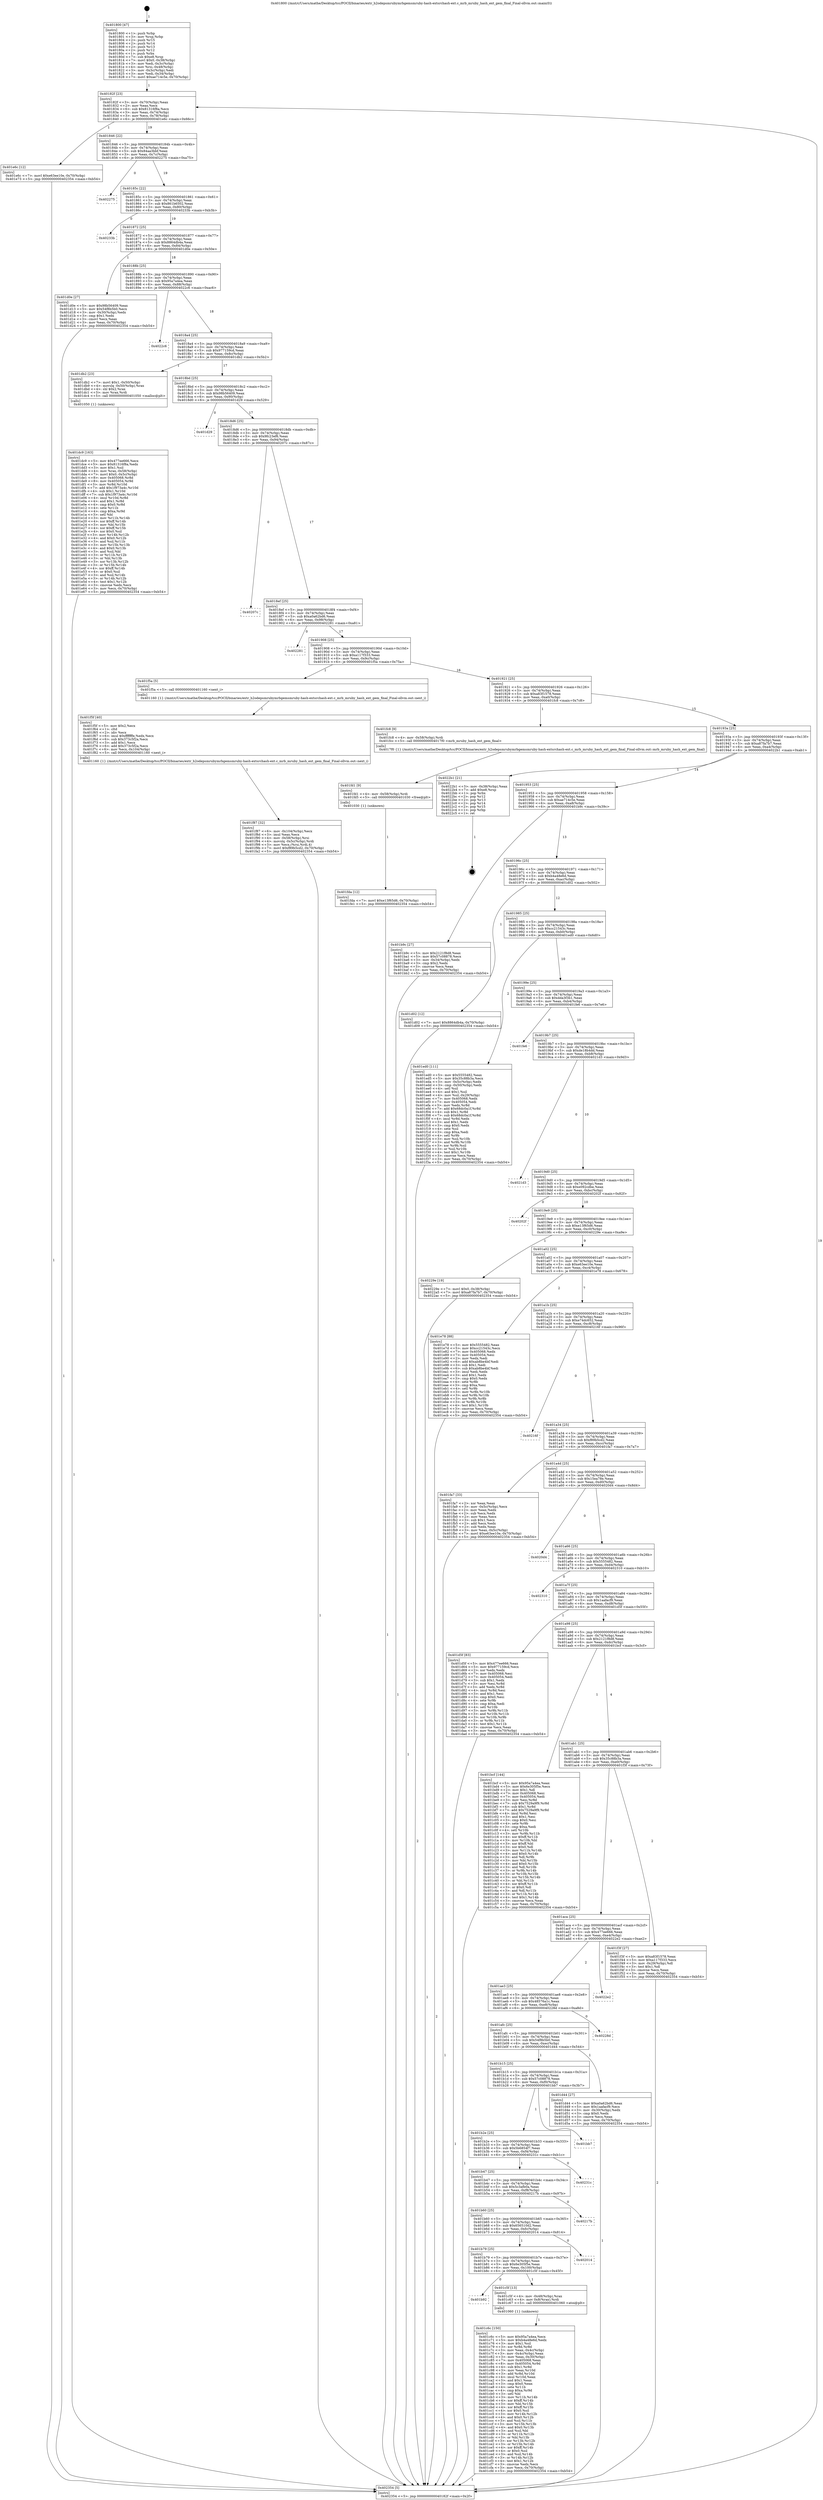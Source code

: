 digraph "0x401800" {
  label = "0x401800 (/mnt/c/Users/mathe/Desktop/tcc/POCII/binaries/extr_h2odepsmrubymrbgemsmruby-hash-extsrchash-ext.c_mrb_mruby_hash_ext_gem_final_Final-ollvm.out::main(0))"
  labelloc = "t"
  node[shape=record]

  Entry [label="",width=0.3,height=0.3,shape=circle,fillcolor=black,style=filled]
  "0x40182f" [label="{
     0x40182f [23]\l
     | [instrs]\l
     &nbsp;&nbsp;0x40182f \<+3\>: mov -0x70(%rbp),%eax\l
     &nbsp;&nbsp;0x401832 \<+2\>: mov %eax,%ecx\l
     &nbsp;&nbsp;0x401834 \<+6\>: sub $0x81316f8a,%ecx\l
     &nbsp;&nbsp;0x40183a \<+3\>: mov %eax,-0x74(%rbp)\l
     &nbsp;&nbsp;0x40183d \<+3\>: mov %ecx,-0x78(%rbp)\l
     &nbsp;&nbsp;0x401840 \<+6\>: je 0000000000401e6c \<main+0x66c\>\l
  }"]
  "0x401e6c" [label="{
     0x401e6c [12]\l
     | [instrs]\l
     &nbsp;&nbsp;0x401e6c \<+7\>: movl $0xe63ee10e,-0x70(%rbp)\l
     &nbsp;&nbsp;0x401e73 \<+5\>: jmp 0000000000402354 \<main+0xb54\>\l
  }"]
  "0x401846" [label="{
     0x401846 [22]\l
     | [instrs]\l
     &nbsp;&nbsp;0x401846 \<+5\>: jmp 000000000040184b \<main+0x4b\>\l
     &nbsp;&nbsp;0x40184b \<+3\>: mov -0x74(%rbp),%eax\l
     &nbsp;&nbsp;0x40184e \<+5\>: sub $0x84aa3bbf,%eax\l
     &nbsp;&nbsp;0x401853 \<+3\>: mov %eax,-0x7c(%rbp)\l
     &nbsp;&nbsp;0x401856 \<+6\>: je 0000000000402275 \<main+0xa75\>\l
  }"]
  Exit [label="",width=0.3,height=0.3,shape=circle,fillcolor=black,style=filled,peripheries=2]
  "0x402275" [label="{
     0x402275\l
  }", style=dashed]
  "0x40185c" [label="{
     0x40185c [22]\l
     | [instrs]\l
     &nbsp;&nbsp;0x40185c \<+5\>: jmp 0000000000401861 \<main+0x61\>\l
     &nbsp;&nbsp;0x401861 \<+3\>: mov -0x74(%rbp),%eax\l
     &nbsp;&nbsp;0x401864 \<+5\>: sub $0x861b6502,%eax\l
     &nbsp;&nbsp;0x401869 \<+3\>: mov %eax,-0x80(%rbp)\l
     &nbsp;&nbsp;0x40186c \<+6\>: je 000000000040233b \<main+0xb3b\>\l
  }"]
  "0x401fda" [label="{
     0x401fda [12]\l
     | [instrs]\l
     &nbsp;&nbsp;0x401fda \<+7\>: movl $0xe13f65d6,-0x70(%rbp)\l
     &nbsp;&nbsp;0x401fe1 \<+5\>: jmp 0000000000402354 \<main+0xb54\>\l
  }"]
  "0x40233b" [label="{
     0x40233b\l
  }", style=dashed]
  "0x401872" [label="{
     0x401872 [25]\l
     | [instrs]\l
     &nbsp;&nbsp;0x401872 \<+5\>: jmp 0000000000401877 \<main+0x77\>\l
     &nbsp;&nbsp;0x401877 \<+3\>: mov -0x74(%rbp),%eax\l
     &nbsp;&nbsp;0x40187a \<+5\>: sub $0x8864db4a,%eax\l
     &nbsp;&nbsp;0x40187f \<+6\>: mov %eax,-0x84(%rbp)\l
     &nbsp;&nbsp;0x401885 \<+6\>: je 0000000000401d0e \<main+0x50e\>\l
  }"]
  "0x401fd1" [label="{
     0x401fd1 [9]\l
     | [instrs]\l
     &nbsp;&nbsp;0x401fd1 \<+4\>: mov -0x58(%rbp),%rdi\l
     &nbsp;&nbsp;0x401fd5 \<+5\>: call 0000000000401030 \<free@plt\>\l
     | [calls]\l
     &nbsp;&nbsp;0x401030 \{1\} (unknown)\l
  }"]
  "0x401d0e" [label="{
     0x401d0e [27]\l
     | [instrs]\l
     &nbsp;&nbsp;0x401d0e \<+5\>: mov $0x98b56409,%eax\l
     &nbsp;&nbsp;0x401d13 \<+5\>: mov $0x54f8b5b0,%ecx\l
     &nbsp;&nbsp;0x401d18 \<+3\>: mov -0x30(%rbp),%edx\l
     &nbsp;&nbsp;0x401d1b \<+3\>: cmp $0x1,%edx\l
     &nbsp;&nbsp;0x401d1e \<+3\>: cmovl %ecx,%eax\l
     &nbsp;&nbsp;0x401d21 \<+3\>: mov %eax,-0x70(%rbp)\l
     &nbsp;&nbsp;0x401d24 \<+5\>: jmp 0000000000402354 \<main+0xb54\>\l
  }"]
  "0x40188b" [label="{
     0x40188b [25]\l
     | [instrs]\l
     &nbsp;&nbsp;0x40188b \<+5\>: jmp 0000000000401890 \<main+0x90\>\l
     &nbsp;&nbsp;0x401890 \<+3\>: mov -0x74(%rbp),%eax\l
     &nbsp;&nbsp;0x401893 \<+5\>: sub $0x95a7a4ea,%eax\l
     &nbsp;&nbsp;0x401898 \<+6\>: mov %eax,-0x88(%rbp)\l
     &nbsp;&nbsp;0x40189e \<+6\>: je 00000000004022c6 \<main+0xac6\>\l
  }"]
  "0x401f87" [label="{
     0x401f87 [32]\l
     | [instrs]\l
     &nbsp;&nbsp;0x401f87 \<+6\>: mov -0x104(%rbp),%ecx\l
     &nbsp;&nbsp;0x401f8d \<+3\>: imul %eax,%ecx\l
     &nbsp;&nbsp;0x401f90 \<+4\>: mov -0x58(%rbp),%rsi\l
     &nbsp;&nbsp;0x401f94 \<+4\>: movslq -0x5c(%rbp),%rdi\l
     &nbsp;&nbsp;0x401f98 \<+3\>: mov %ecx,(%rsi,%rdi,4)\l
     &nbsp;&nbsp;0x401f9b \<+7\>: movl $0xf89b5cd2,-0x70(%rbp)\l
     &nbsp;&nbsp;0x401fa2 \<+5\>: jmp 0000000000402354 \<main+0xb54\>\l
  }"]
  "0x4022c6" [label="{
     0x4022c6\l
  }", style=dashed]
  "0x4018a4" [label="{
     0x4018a4 [25]\l
     | [instrs]\l
     &nbsp;&nbsp;0x4018a4 \<+5\>: jmp 00000000004018a9 \<main+0xa9\>\l
     &nbsp;&nbsp;0x4018a9 \<+3\>: mov -0x74(%rbp),%eax\l
     &nbsp;&nbsp;0x4018ac \<+5\>: sub $0x977159cd,%eax\l
     &nbsp;&nbsp;0x4018b1 \<+6\>: mov %eax,-0x8c(%rbp)\l
     &nbsp;&nbsp;0x4018b7 \<+6\>: je 0000000000401db2 \<main+0x5b2\>\l
  }"]
  "0x401f5f" [label="{
     0x401f5f [40]\l
     | [instrs]\l
     &nbsp;&nbsp;0x401f5f \<+5\>: mov $0x2,%ecx\l
     &nbsp;&nbsp;0x401f64 \<+1\>: cltd\l
     &nbsp;&nbsp;0x401f65 \<+2\>: idiv %ecx\l
     &nbsp;&nbsp;0x401f67 \<+6\>: imul $0xfffffffe,%edx,%ecx\l
     &nbsp;&nbsp;0x401f6d \<+6\>: sub $0x373c5f2a,%ecx\l
     &nbsp;&nbsp;0x401f73 \<+3\>: add $0x1,%ecx\l
     &nbsp;&nbsp;0x401f76 \<+6\>: add $0x373c5f2a,%ecx\l
     &nbsp;&nbsp;0x401f7c \<+6\>: mov %ecx,-0x104(%rbp)\l
     &nbsp;&nbsp;0x401f82 \<+5\>: call 0000000000401160 \<next_i\>\l
     | [calls]\l
     &nbsp;&nbsp;0x401160 \{1\} (/mnt/c/Users/mathe/Desktop/tcc/POCII/binaries/extr_h2odepsmrubymrbgemsmruby-hash-extsrchash-ext.c_mrb_mruby_hash_ext_gem_final_Final-ollvm.out::next_i)\l
  }"]
  "0x401db2" [label="{
     0x401db2 [23]\l
     | [instrs]\l
     &nbsp;&nbsp;0x401db2 \<+7\>: movl $0x1,-0x50(%rbp)\l
     &nbsp;&nbsp;0x401db9 \<+4\>: movslq -0x50(%rbp),%rax\l
     &nbsp;&nbsp;0x401dbd \<+4\>: shl $0x2,%rax\l
     &nbsp;&nbsp;0x401dc1 \<+3\>: mov %rax,%rdi\l
     &nbsp;&nbsp;0x401dc4 \<+5\>: call 0000000000401050 \<malloc@plt\>\l
     | [calls]\l
     &nbsp;&nbsp;0x401050 \{1\} (unknown)\l
  }"]
  "0x4018bd" [label="{
     0x4018bd [25]\l
     | [instrs]\l
     &nbsp;&nbsp;0x4018bd \<+5\>: jmp 00000000004018c2 \<main+0xc2\>\l
     &nbsp;&nbsp;0x4018c2 \<+3\>: mov -0x74(%rbp),%eax\l
     &nbsp;&nbsp;0x4018c5 \<+5\>: sub $0x98b56409,%eax\l
     &nbsp;&nbsp;0x4018ca \<+6\>: mov %eax,-0x90(%rbp)\l
     &nbsp;&nbsp;0x4018d0 \<+6\>: je 0000000000401d29 \<main+0x529\>\l
  }"]
  "0x401dc9" [label="{
     0x401dc9 [163]\l
     | [instrs]\l
     &nbsp;&nbsp;0x401dc9 \<+5\>: mov $0x477ee666,%ecx\l
     &nbsp;&nbsp;0x401dce \<+5\>: mov $0x81316f8a,%edx\l
     &nbsp;&nbsp;0x401dd3 \<+3\>: mov $0x1,%sil\l
     &nbsp;&nbsp;0x401dd6 \<+4\>: mov %rax,-0x58(%rbp)\l
     &nbsp;&nbsp;0x401dda \<+7\>: movl $0x0,-0x5c(%rbp)\l
     &nbsp;&nbsp;0x401de1 \<+8\>: mov 0x405068,%r8d\l
     &nbsp;&nbsp;0x401de9 \<+8\>: mov 0x405054,%r9d\l
     &nbsp;&nbsp;0x401df1 \<+3\>: mov %r8d,%r10d\l
     &nbsp;&nbsp;0x401df4 \<+7\>: add $0x1f973a4c,%r10d\l
     &nbsp;&nbsp;0x401dfb \<+4\>: sub $0x1,%r10d\l
     &nbsp;&nbsp;0x401dff \<+7\>: sub $0x1f973a4c,%r10d\l
     &nbsp;&nbsp;0x401e06 \<+4\>: imul %r10d,%r8d\l
     &nbsp;&nbsp;0x401e0a \<+4\>: and $0x1,%r8d\l
     &nbsp;&nbsp;0x401e0e \<+4\>: cmp $0x0,%r8d\l
     &nbsp;&nbsp;0x401e12 \<+4\>: sete %r11b\l
     &nbsp;&nbsp;0x401e16 \<+4\>: cmp $0xa,%r9d\l
     &nbsp;&nbsp;0x401e1a \<+3\>: setl %bl\l
     &nbsp;&nbsp;0x401e1d \<+3\>: mov %r11b,%r14b\l
     &nbsp;&nbsp;0x401e20 \<+4\>: xor $0xff,%r14b\l
     &nbsp;&nbsp;0x401e24 \<+3\>: mov %bl,%r15b\l
     &nbsp;&nbsp;0x401e27 \<+4\>: xor $0xff,%r15b\l
     &nbsp;&nbsp;0x401e2b \<+4\>: xor $0x0,%sil\l
     &nbsp;&nbsp;0x401e2f \<+3\>: mov %r14b,%r12b\l
     &nbsp;&nbsp;0x401e32 \<+4\>: and $0x0,%r12b\l
     &nbsp;&nbsp;0x401e36 \<+3\>: and %sil,%r11b\l
     &nbsp;&nbsp;0x401e39 \<+3\>: mov %r15b,%r13b\l
     &nbsp;&nbsp;0x401e3c \<+4\>: and $0x0,%r13b\l
     &nbsp;&nbsp;0x401e40 \<+3\>: and %sil,%bl\l
     &nbsp;&nbsp;0x401e43 \<+3\>: or %r11b,%r12b\l
     &nbsp;&nbsp;0x401e46 \<+3\>: or %bl,%r13b\l
     &nbsp;&nbsp;0x401e49 \<+3\>: xor %r13b,%r12b\l
     &nbsp;&nbsp;0x401e4c \<+3\>: or %r15b,%r14b\l
     &nbsp;&nbsp;0x401e4f \<+4\>: xor $0xff,%r14b\l
     &nbsp;&nbsp;0x401e53 \<+4\>: or $0x0,%sil\l
     &nbsp;&nbsp;0x401e57 \<+3\>: and %sil,%r14b\l
     &nbsp;&nbsp;0x401e5a \<+3\>: or %r14b,%r12b\l
     &nbsp;&nbsp;0x401e5d \<+4\>: test $0x1,%r12b\l
     &nbsp;&nbsp;0x401e61 \<+3\>: cmovne %edx,%ecx\l
     &nbsp;&nbsp;0x401e64 \<+3\>: mov %ecx,-0x70(%rbp)\l
     &nbsp;&nbsp;0x401e67 \<+5\>: jmp 0000000000402354 \<main+0xb54\>\l
  }"]
  "0x401d29" [label="{
     0x401d29\l
  }", style=dashed]
  "0x4018d6" [label="{
     0x4018d6 [25]\l
     | [instrs]\l
     &nbsp;&nbsp;0x4018d6 \<+5\>: jmp 00000000004018db \<main+0xdb\>\l
     &nbsp;&nbsp;0x4018db \<+3\>: mov -0x74(%rbp),%eax\l
     &nbsp;&nbsp;0x4018de \<+5\>: sub $0x9fc23ef6,%eax\l
     &nbsp;&nbsp;0x4018e3 \<+6\>: mov %eax,-0x94(%rbp)\l
     &nbsp;&nbsp;0x4018e9 \<+6\>: je 000000000040207c \<main+0x87c\>\l
  }"]
  "0x401c6c" [label="{
     0x401c6c [150]\l
     | [instrs]\l
     &nbsp;&nbsp;0x401c6c \<+5\>: mov $0x95a7a4ea,%ecx\l
     &nbsp;&nbsp;0x401c71 \<+5\>: mov $0xb4a48e6d,%edx\l
     &nbsp;&nbsp;0x401c76 \<+3\>: mov $0x1,%sil\l
     &nbsp;&nbsp;0x401c79 \<+3\>: xor %r8d,%r8d\l
     &nbsp;&nbsp;0x401c7c \<+3\>: mov %eax,-0x4c(%rbp)\l
     &nbsp;&nbsp;0x401c7f \<+3\>: mov -0x4c(%rbp),%eax\l
     &nbsp;&nbsp;0x401c82 \<+3\>: mov %eax,-0x30(%rbp)\l
     &nbsp;&nbsp;0x401c85 \<+7\>: mov 0x405068,%eax\l
     &nbsp;&nbsp;0x401c8c \<+8\>: mov 0x405054,%r9d\l
     &nbsp;&nbsp;0x401c94 \<+4\>: sub $0x1,%r8d\l
     &nbsp;&nbsp;0x401c98 \<+3\>: mov %eax,%r10d\l
     &nbsp;&nbsp;0x401c9b \<+3\>: add %r8d,%r10d\l
     &nbsp;&nbsp;0x401c9e \<+4\>: imul %r10d,%eax\l
     &nbsp;&nbsp;0x401ca2 \<+3\>: and $0x1,%eax\l
     &nbsp;&nbsp;0x401ca5 \<+3\>: cmp $0x0,%eax\l
     &nbsp;&nbsp;0x401ca8 \<+4\>: sete %r11b\l
     &nbsp;&nbsp;0x401cac \<+4\>: cmp $0xa,%r9d\l
     &nbsp;&nbsp;0x401cb0 \<+3\>: setl %bl\l
     &nbsp;&nbsp;0x401cb3 \<+3\>: mov %r11b,%r14b\l
     &nbsp;&nbsp;0x401cb6 \<+4\>: xor $0xff,%r14b\l
     &nbsp;&nbsp;0x401cba \<+3\>: mov %bl,%r15b\l
     &nbsp;&nbsp;0x401cbd \<+4\>: xor $0xff,%r15b\l
     &nbsp;&nbsp;0x401cc1 \<+4\>: xor $0x0,%sil\l
     &nbsp;&nbsp;0x401cc5 \<+3\>: mov %r14b,%r12b\l
     &nbsp;&nbsp;0x401cc8 \<+4\>: and $0x0,%r12b\l
     &nbsp;&nbsp;0x401ccc \<+3\>: and %sil,%r11b\l
     &nbsp;&nbsp;0x401ccf \<+3\>: mov %r15b,%r13b\l
     &nbsp;&nbsp;0x401cd2 \<+4\>: and $0x0,%r13b\l
     &nbsp;&nbsp;0x401cd6 \<+3\>: and %sil,%bl\l
     &nbsp;&nbsp;0x401cd9 \<+3\>: or %r11b,%r12b\l
     &nbsp;&nbsp;0x401cdc \<+3\>: or %bl,%r13b\l
     &nbsp;&nbsp;0x401cdf \<+3\>: xor %r13b,%r12b\l
     &nbsp;&nbsp;0x401ce2 \<+3\>: or %r15b,%r14b\l
     &nbsp;&nbsp;0x401ce5 \<+4\>: xor $0xff,%r14b\l
     &nbsp;&nbsp;0x401ce9 \<+4\>: or $0x0,%sil\l
     &nbsp;&nbsp;0x401ced \<+3\>: and %sil,%r14b\l
     &nbsp;&nbsp;0x401cf0 \<+3\>: or %r14b,%r12b\l
     &nbsp;&nbsp;0x401cf3 \<+4\>: test $0x1,%r12b\l
     &nbsp;&nbsp;0x401cf7 \<+3\>: cmovne %edx,%ecx\l
     &nbsp;&nbsp;0x401cfa \<+3\>: mov %ecx,-0x70(%rbp)\l
     &nbsp;&nbsp;0x401cfd \<+5\>: jmp 0000000000402354 \<main+0xb54\>\l
  }"]
  "0x40207c" [label="{
     0x40207c\l
  }", style=dashed]
  "0x4018ef" [label="{
     0x4018ef [25]\l
     | [instrs]\l
     &nbsp;&nbsp;0x4018ef \<+5\>: jmp 00000000004018f4 \<main+0xf4\>\l
     &nbsp;&nbsp;0x4018f4 \<+3\>: mov -0x74(%rbp),%eax\l
     &nbsp;&nbsp;0x4018f7 \<+5\>: sub $0xa0a62bd6,%eax\l
     &nbsp;&nbsp;0x4018fc \<+6\>: mov %eax,-0x98(%rbp)\l
     &nbsp;&nbsp;0x401902 \<+6\>: je 0000000000402281 \<main+0xa81\>\l
  }"]
  "0x401b92" [label="{
     0x401b92\l
  }", style=dashed]
  "0x402281" [label="{
     0x402281\l
  }", style=dashed]
  "0x401908" [label="{
     0x401908 [25]\l
     | [instrs]\l
     &nbsp;&nbsp;0x401908 \<+5\>: jmp 000000000040190d \<main+0x10d\>\l
     &nbsp;&nbsp;0x40190d \<+3\>: mov -0x74(%rbp),%eax\l
     &nbsp;&nbsp;0x401910 \<+5\>: sub $0xa117f333,%eax\l
     &nbsp;&nbsp;0x401915 \<+6\>: mov %eax,-0x9c(%rbp)\l
     &nbsp;&nbsp;0x40191b \<+6\>: je 0000000000401f5a \<main+0x75a\>\l
  }"]
  "0x401c5f" [label="{
     0x401c5f [13]\l
     | [instrs]\l
     &nbsp;&nbsp;0x401c5f \<+4\>: mov -0x48(%rbp),%rax\l
     &nbsp;&nbsp;0x401c63 \<+4\>: mov 0x8(%rax),%rdi\l
     &nbsp;&nbsp;0x401c67 \<+5\>: call 0000000000401060 \<atoi@plt\>\l
     | [calls]\l
     &nbsp;&nbsp;0x401060 \{1\} (unknown)\l
  }"]
  "0x401f5a" [label="{
     0x401f5a [5]\l
     | [instrs]\l
     &nbsp;&nbsp;0x401f5a \<+5\>: call 0000000000401160 \<next_i\>\l
     | [calls]\l
     &nbsp;&nbsp;0x401160 \{1\} (/mnt/c/Users/mathe/Desktop/tcc/POCII/binaries/extr_h2odepsmrubymrbgemsmruby-hash-extsrchash-ext.c_mrb_mruby_hash_ext_gem_final_Final-ollvm.out::next_i)\l
  }"]
  "0x401921" [label="{
     0x401921 [25]\l
     | [instrs]\l
     &nbsp;&nbsp;0x401921 \<+5\>: jmp 0000000000401926 \<main+0x126\>\l
     &nbsp;&nbsp;0x401926 \<+3\>: mov -0x74(%rbp),%eax\l
     &nbsp;&nbsp;0x401929 \<+5\>: sub $0xa83f1578,%eax\l
     &nbsp;&nbsp;0x40192e \<+6\>: mov %eax,-0xa0(%rbp)\l
     &nbsp;&nbsp;0x401934 \<+6\>: je 0000000000401fc8 \<main+0x7c8\>\l
  }"]
  "0x401b79" [label="{
     0x401b79 [25]\l
     | [instrs]\l
     &nbsp;&nbsp;0x401b79 \<+5\>: jmp 0000000000401b7e \<main+0x37e\>\l
     &nbsp;&nbsp;0x401b7e \<+3\>: mov -0x74(%rbp),%eax\l
     &nbsp;&nbsp;0x401b81 \<+5\>: sub $0x6e305f5e,%eax\l
     &nbsp;&nbsp;0x401b86 \<+6\>: mov %eax,-0x100(%rbp)\l
     &nbsp;&nbsp;0x401b8c \<+6\>: je 0000000000401c5f \<main+0x45f\>\l
  }"]
  "0x401fc8" [label="{
     0x401fc8 [9]\l
     | [instrs]\l
     &nbsp;&nbsp;0x401fc8 \<+4\>: mov -0x58(%rbp),%rdi\l
     &nbsp;&nbsp;0x401fcc \<+5\>: call 00000000004017f0 \<mrb_mruby_hash_ext_gem_final\>\l
     | [calls]\l
     &nbsp;&nbsp;0x4017f0 \{1\} (/mnt/c/Users/mathe/Desktop/tcc/POCII/binaries/extr_h2odepsmrubymrbgemsmruby-hash-extsrchash-ext.c_mrb_mruby_hash_ext_gem_final_Final-ollvm.out::mrb_mruby_hash_ext_gem_final)\l
  }"]
  "0x40193a" [label="{
     0x40193a [25]\l
     | [instrs]\l
     &nbsp;&nbsp;0x40193a \<+5\>: jmp 000000000040193f \<main+0x13f\>\l
     &nbsp;&nbsp;0x40193f \<+3\>: mov -0x74(%rbp),%eax\l
     &nbsp;&nbsp;0x401942 \<+5\>: sub $0xa87fa7b7,%eax\l
     &nbsp;&nbsp;0x401947 \<+6\>: mov %eax,-0xa4(%rbp)\l
     &nbsp;&nbsp;0x40194d \<+6\>: je 00000000004022b1 \<main+0xab1\>\l
  }"]
  "0x402014" [label="{
     0x402014\l
  }", style=dashed]
  "0x4022b1" [label="{
     0x4022b1 [21]\l
     | [instrs]\l
     &nbsp;&nbsp;0x4022b1 \<+3\>: mov -0x38(%rbp),%eax\l
     &nbsp;&nbsp;0x4022b4 \<+7\>: add $0xe8,%rsp\l
     &nbsp;&nbsp;0x4022bb \<+1\>: pop %rbx\l
     &nbsp;&nbsp;0x4022bc \<+2\>: pop %r12\l
     &nbsp;&nbsp;0x4022be \<+2\>: pop %r13\l
     &nbsp;&nbsp;0x4022c0 \<+2\>: pop %r14\l
     &nbsp;&nbsp;0x4022c2 \<+2\>: pop %r15\l
     &nbsp;&nbsp;0x4022c4 \<+1\>: pop %rbp\l
     &nbsp;&nbsp;0x4022c5 \<+1\>: ret\l
  }"]
  "0x401953" [label="{
     0x401953 [25]\l
     | [instrs]\l
     &nbsp;&nbsp;0x401953 \<+5\>: jmp 0000000000401958 \<main+0x158\>\l
     &nbsp;&nbsp;0x401958 \<+3\>: mov -0x74(%rbp),%eax\l
     &nbsp;&nbsp;0x40195b \<+5\>: sub $0xae714c5e,%eax\l
     &nbsp;&nbsp;0x401960 \<+6\>: mov %eax,-0xa8(%rbp)\l
     &nbsp;&nbsp;0x401966 \<+6\>: je 0000000000401b9c \<main+0x39c\>\l
  }"]
  "0x401b60" [label="{
     0x401b60 [25]\l
     | [instrs]\l
     &nbsp;&nbsp;0x401b60 \<+5\>: jmp 0000000000401b65 \<main+0x365\>\l
     &nbsp;&nbsp;0x401b65 \<+3\>: mov -0x74(%rbp),%eax\l
     &nbsp;&nbsp;0x401b68 \<+5\>: sub $0x656510d2,%eax\l
     &nbsp;&nbsp;0x401b6d \<+6\>: mov %eax,-0xfc(%rbp)\l
     &nbsp;&nbsp;0x401b73 \<+6\>: je 0000000000402014 \<main+0x814\>\l
  }"]
  "0x401b9c" [label="{
     0x401b9c [27]\l
     | [instrs]\l
     &nbsp;&nbsp;0x401b9c \<+5\>: mov $0x2121f8d8,%eax\l
     &nbsp;&nbsp;0x401ba1 \<+5\>: mov $0x57c08878,%ecx\l
     &nbsp;&nbsp;0x401ba6 \<+3\>: mov -0x34(%rbp),%edx\l
     &nbsp;&nbsp;0x401ba9 \<+3\>: cmp $0x2,%edx\l
     &nbsp;&nbsp;0x401bac \<+3\>: cmovne %ecx,%eax\l
     &nbsp;&nbsp;0x401baf \<+3\>: mov %eax,-0x70(%rbp)\l
     &nbsp;&nbsp;0x401bb2 \<+5\>: jmp 0000000000402354 \<main+0xb54\>\l
  }"]
  "0x40196c" [label="{
     0x40196c [25]\l
     | [instrs]\l
     &nbsp;&nbsp;0x40196c \<+5\>: jmp 0000000000401971 \<main+0x171\>\l
     &nbsp;&nbsp;0x401971 \<+3\>: mov -0x74(%rbp),%eax\l
     &nbsp;&nbsp;0x401974 \<+5\>: sub $0xb4a48e6d,%eax\l
     &nbsp;&nbsp;0x401979 \<+6\>: mov %eax,-0xac(%rbp)\l
     &nbsp;&nbsp;0x40197f \<+6\>: je 0000000000401d02 \<main+0x502\>\l
  }"]
  "0x402354" [label="{
     0x402354 [5]\l
     | [instrs]\l
     &nbsp;&nbsp;0x402354 \<+5\>: jmp 000000000040182f \<main+0x2f\>\l
  }"]
  "0x401800" [label="{
     0x401800 [47]\l
     | [instrs]\l
     &nbsp;&nbsp;0x401800 \<+1\>: push %rbp\l
     &nbsp;&nbsp;0x401801 \<+3\>: mov %rsp,%rbp\l
     &nbsp;&nbsp;0x401804 \<+2\>: push %r15\l
     &nbsp;&nbsp;0x401806 \<+2\>: push %r14\l
     &nbsp;&nbsp;0x401808 \<+2\>: push %r13\l
     &nbsp;&nbsp;0x40180a \<+2\>: push %r12\l
     &nbsp;&nbsp;0x40180c \<+1\>: push %rbx\l
     &nbsp;&nbsp;0x40180d \<+7\>: sub $0xe8,%rsp\l
     &nbsp;&nbsp;0x401814 \<+7\>: movl $0x0,-0x38(%rbp)\l
     &nbsp;&nbsp;0x40181b \<+3\>: mov %edi,-0x3c(%rbp)\l
     &nbsp;&nbsp;0x40181e \<+4\>: mov %rsi,-0x48(%rbp)\l
     &nbsp;&nbsp;0x401822 \<+3\>: mov -0x3c(%rbp),%edi\l
     &nbsp;&nbsp;0x401825 \<+3\>: mov %edi,-0x34(%rbp)\l
     &nbsp;&nbsp;0x401828 \<+7\>: movl $0xae714c5e,-0x70(%rbp)\l
  }"]
  "0x40217b" [label="{
     0x40217b\l
  }", style=dashed]
  "0x401d02" [label="{
     0x401d02 [12]\l
     | [instrs]\l
     &nbsp;&nbsp;0x401d02 \<+7\>: movl $0x8864db4a,-0x70(%rbp)\l
     &nbsp;&nbsp;0x401d09 \<+5\>: jmp 0000000000402354 \<main+0xb54\>\l
  }"]
  "0x401985" [label="{
     0x401985 [25]\l
     | [instrs]\l
     &nbsp;&nbsp;0x401985 \<+5\>: jmp 000000000040198a \<main+0x18a\>\l
     &nbsp;&nbsp;0x40198a \<+3\>: mov -0x74(%rbp),%eax\l
     &nbsp;&nbsp;0x40198d \<+5\>: sub $0xcc21543c,%eax\l
     &nbsp;&nbsp;0x401992 \<+6\>: mov %eax,-0xb0(%rbp)\l
     &nbsp;&nbsp;0x401998 \<+6\>: je 0000000000401ed0 \<main+0x6d0\>\l
  }"]
  "0x401b47" [label="{
     0x401b47 [25]\l
     | [instrs]\l
     &nbsp;&nbsp;0x401b47 \<+5\>: jmp 0000000000401b4c \<main+0x34c\>\l
     &nbsp;&nbsp;0x401b4c \<+3\>: mov -0x74(%rbp),%eax\l
     &nbsp;&nbsp;0x401b4f \<+5\>: sub $0x5c3afb0a,%eax\l
     &nbsp;&nbsp;0x401b54 \<+6\>: mov %eax,-0xf8(%rbp)\l
     &nbsp;&nbsp;0x401b5a \<+6\>: je 000000000040217b \<main+0x97b\>\l
  }"]
  "0x401ed0" [label="{
     0x401ed0 [111]\l
     | [instrs]\l
     &nbsp;&nbsp;0x401ed0 \<+5\>: mov $0x5555482,%eax\l
     &nbsp;&nbsp;0x401ed5 \<+5\>: mov $0x35c88b3a,%ecx\l
     &nbsp;&nbsp;0x401eda \<+3\>: mov -0x5c(%rbp),%edx\l
     &nbsp;&nbsp;0x401edd \<+3\>: cmp -0x50(%rbp),%edx\l
     &nbsp;&nbsp;0x401ee0 \<+4\>: setl %sil\l
     &nbsp;&nbsp;0x401ee4 \<+4\>: and $0x1,%sil\l
     &nbsp;&nbsp;0x401ee8 \<+4\>: mov %sil,-0x29(%rbp)\l
     &nbsp;&nbsp;0x401eec \<+7\>: mov 0x405068,%edx\l
     &nbsp;&nbsp;0x401ef3 \<+7\>: mov 0x405054,%edi\l
     &nbsp;&nbsp;0x401efa \<+3\>: mov %edx,%r8d\l
     &nbsp;&nbsp;0x401efd \<+7\>: add $0x68dc0a1f,%r8d\l
     &nbsp;&nbsp;0x401f04 \<+4\>: sub $0x1,%r8d\l
     &nbsp;&nbsp;0x401f08 \<+7\>: sub $0x68dc0a1f,%r8d\l
     &nbsp;&nbsp;0x401f0f \<+4\>: imul %r8d,%edx\l
     &nbsp;&nbsp;0x401f13 \<+3\>: and $0x1,%edx\l
     &nbsp;&nbsp;0x401f16 \<+3\>: cmp $0x0,%edx\l
     &nbsp;&nbsp;0x401f19 \<+4\>: sete %sil\l
     &nbsp;&nbsp;0x401f1d \<+3\>: cmp $0xa,%edi\l
     &nbsp;&nbsp;0x401f20 \<+4\>: setl %r9b\l
     &nbsp;&nbsp;0x401f24 \<+3\>: mov %sil,%r10b\l
     &nbsp;&nbsp;0x401f27 \<+3\>: and %r9b,%r10b\l
     &nbsp;&nbsp;0x401f2a \<+3\>: xor %r9b,%sil\l
     &nbsp;&nbsp;0x401f2d \<+3\>: or %sil,%r10b\l
     &nbsp;&nbsp;0x401f30 \<+4\>: test $0x1,%r10b\l
     &nbsp;&nbsp;0x401f34 \<+3\>: cmovne %ecx,%eax\l
     &nbsp;&nbsp;0x401f37 \<+3\>: mov %eax,-0x70(%rbp)\l
     &nbsp;&nbsp;0x401f3a \<+5\>: jmp 0000000000402354 \<main+0xb54\>\l
  }"]
  "0x40199e" [label="{
     0x40199e [25]\l
     | [instrs]\l
     &nbsp;&nbsp;0x40199e \<+5\>: jmp 00000000004019a3 \<main+0x1a3\>\l
     &nbsp;&nbsp;0x4019a3 \<+3\>: mov -0x74(%rbp),%eax\l
     &nbsp;&nbsp;0x4019a6 \<+5\>: sub $0xdda3f3b1,%eax\l
     &nbsp;&nbsp;0x4019ab \<+6\>: mov %eax,-0xb4(%rbp)\l
     &nbsp;&nbsp;0x4019b1 \<+6\>: je 0000000000401fe6 \<main+0x7e6\>\l
  }"]
  "0x40231c" [label="{
     0x40231c\l
  }", style=dashed]
  "0x401fe6" [label="{
     0x401fe6\l
  }", style=dashed]
  "0x4019b7" [label="{
     0x4019b7 [25]\l
     | [instrs]\l
     &nbsp;&nbsp;0x4019b7 \<+5\>: jmp 00000000004019bc \<main+0x1bc\>\l
     &nbsp;&nbsp;0x4019bc \<+3\>: mov -0x74(%rbp),%eax\l
     &nbsp;&nbsp;0x4019bf \<+5\>: sub $0xde18b4dd,%eax\l
     &nbsp;&nbsp;0x4019c4 \<+6\>: mov %eax,-0xb8(%rbp)\l
     &nbsp;&nbsp;0x4019ca \<+6\>: je 00000000004021d3 \<main+0x9d3\>\l
  }"]
  "0x401b2e" [label="{
     0x401b2e [25]\l
     | [instrs]\l
     &nbsp;&nbsp;0x401b2e \<+5\>: jmp 0000000000401b33 \<main+0x333\>\l
     &nbsp;&nbsp;0x401b33 \<+3\>: mov -0x74(%rbp),%eax\l
     &nbsp;&nbsp;0x401b36 \<+5\>: sub $0x5b6854f7,%eax\l
     &nbsp;&nbsp;0x401b3b \<+6\>: mov %eax,-0xf4(%rbp)\l
     &nbsp;&nbsp;0x401b41 \<+6\>: je 000000000040231c \<main+0xb1c\>\l
  }"]
  "0x4021d3" [label="{
     0x4021d3\l
  }", style=dashed]
  "0x4019d0" [label="{
     0x4019d0 [25]\l
     | [instrs]\l
     &nbsp;&nbsp;0x4019d0 \<+5\>: jmp 00000000004019d5 \<main+0x1d5\>\l
     &nbsp;&nbsp;0x4019d5 \<+3\>: mov -0x74(%rbp),%eax\l
     &nbsp;&nbsp;0x4019d8 \<+5\>: sub $0xe092cdbe,%eax\l
     &nbsp;&nbsp;0x4019dd \<+6\>: mov %eax,-0xbc(%rbp)\l
     &nbsp;&nbsp;0x4019e3 \<+6\>: je 000000000040202f \<main+0x82f\>\l
  }"]
  "0x401bb7" [label="{
     0x401bb7\l
  }", style=dashed]
  "0x40202f" [label="{
     0x40202f\l
  }", style=dashed]
  "0x4019e9" [label="{
     0x4019e9 [25]\l
     | [instrs]\l
     &nbsp;&nbsp;0x4019e9 \<+5\>: jmp 00000000004019ee \<main+0x1ee\>\l
     &nbsp;&nbsp;0x4019ee \<+3\>: mov -0x74(%rbp),%eax\l
     &nbsp;&nbsp;0x4019f1 \<+5\>: sub $0xe13f65d6,%eax\l
     &nbsp;&nbsp;0x4019f6 \<+6\>: mov %eax,-0xc0(%rbp)\l
     &nbsp;&nbsp;0x4019fc \<+6\>: je 000000000040229e \<main+0xa9e\>\l
  }"]
  "0x401b15" [label="{
     0x401b15 [25]\l
     | [instrs]\l
     &nbsp;&nbsp;0x401b15 \<+5\>: jmp 0000000000401b1a \<main+0x31a\>\l
     &nbsp;&nbsp;0x401b1a \<+3\>: mov -0x74(%rbp),%eax\l
     &nbsp;&nbsp;0x401b1d \<+5\>: sub $0x57c08878,%eax\l
     &nbsp;&nbsp;0x401b22 \<+6\>: mov %eax,-0xf0(%rbp)\l
     &nbsp;&nbsp;0x401b28 \<+6\>: je 0000000000401bb7 \<main+0x3b7\>\l
  }"]
  "0x40229e" [label="{
     0x40229e [19]\l
     | [instrs]\l
     &nbsp;&nbsp;0x40229e \<+7\>: movl $0x0,-0x38(%rbp)\l
     &nbsp;&nbsp;0x4022a5 \<+7\>: movl $0xa87fa7b7,-0x70(%rbp)\l
     &nbsp;&nbsp;0x4022ac \<+5\>: jmp 0000000000402354 \<main+0xb54\>\l
  }"]
  "0x401a02" [label="{
     0x401a02 [25]\l
     | [instrs]\l
     &nbsp;&nbsp;0x401a02 \<+5\>: jmp 0000000000401a07 \<main+0x207\>\l
     &nbsp;&nbsp;0x401a07 \<+3\>: mov -0x74(%rbp),%eax\l
     &nbsp;&nbsp;0x401a0a \<+5\>: sub $0xe63ee10e,%eax\l
     &nbsp;&nbsp;0x401a0f \<+6\>: mov %eax,-0xc4(%rbp)\l
     &nbsp;&nbsp;0x401a15 \<+6\>: je 0000000000401e78 \<main+0x678\>\l
  }"]
  "0x401d44" [label="{
     0x401d44 [27]\l
     | [instrs]\l
     &nbsp;&nbsp;0x401d44 \<+5\>: mov $0xa0a62bd6,%eax\l
     &nbsp;&nbsp;0x401d49 \<+5\>: mov $0x1aafacf9,%ecx\l
     &nbsp;&nbsp;0x401d4e \<+3\>: mov -0x30(%rbp),%edx\l
     &nbsp;&nbsp;0x401d51 \<+3\>: cmp $0x0,%edx\l
     &nbsp;&nbsp;0x401d54 \<+3\>: cmove %ecx,%eax\l
     &nbsp;&nbsp;0x401d57 \<+3\>: mov %eax,-0x70(%rbp)\l
     &nbsp;&nbsp;0x401d5a \<+5\>: jmp 0000000000402354 \<main+0xb54\>\l
  }"]
  "0x401e78" [label="{
     0x401e78 [88]\l
     | [instrs]\l
     &nbsp;&nbsp;0x401e78 \<+5\>: mov $0x5555482,%eax\l
     &nbsp;&nbsp;0x401e7d \<+5\>: mov $0xcc21543c,%ecx\l
     &nbsp;&nbsp;0x401e82 \<+7\>: mov 0x405068,%edx\l
     &nbsp;&nbsp;0x401e89 \<+7\>: mov 0x405054,%esi\l
     &nbsp;&nbsp;0x401e90 \<+2\>: mov %edx,%edi\l
     &nbsp;&nbsp;0x401e92 \<+6\>: add $0xab8be4bf,%edi\l
     &nbsp;&nbsp;0x401e98 \<+3\>: sub $0x1,%edi\l
     &nbsp;&nbsp;0x401e9b \<+6\>: sub $0xab8be4bf,%edi\l
     &nbsp;&nbsp;0x401ea1 \<+3\>: imul %edi,%edx\l
     &nbsp;&nbsp;0x401ea4 \<+3\>: and $0x1,%edx\l
     &nbsp;&nbsp;0x401ea7 \<+3\>: cmp $0x0,%edx\l
     &nbsp;&nbsp;0x401eaa \<+4\>: sete %r8b\l
     &nbsp;&nbsp;0x401eae \<+3\>: cmp $0xa,%esi\l
     &nbsp;&nbsp;0x401eb1 \<+4\>: setl %r9b\l
     &nbsp;&nbsp;0x401eb5 \<+3\>: mov %r8b,%r10b\l
     &nbsp;&nbsp;0x401eb8 \<+3\>: and %r9b,%r10b\l
     &nbsp;&nbsp;0x401ebb \<+3\>: xor %r9b,%r8b\l
     &nbsp;&nbsp;0x401ebe \<+3\>: or %r8b,%r10b\l
     &nbsp;&nbsp;0x401ec1 \<+4\>: test $0x1,%r10b\l
     &nbsp;&nbsp;0x401ec5 \<+3\>: cmovne %ecx,%eax\l
     &nbsp;&nbsp;0x401ec8 \<+3\>: mov %eax,-0x70(%rbp)\l
     &nbsp;&nbsp;0x401ecb \<+5\>: jmp 0000000000402354 \<main+0xb54\>\l
  }"]
  "0x401a1b" [label="{
     0x401a1b [25]\l
     | [instrs]\l
     &nbsp;&nbsp;0x401a1b \<+5\>: jmp 0000000000401a20 \<main+0x220\>\l
     &nbsp;&nbsp;0x401a20 \<+3\>: mov -0x74(%rbp),%eax\l
     &nbsp;&nbsp;0x401a23 \<+5\>: sub $0xe74dc652,%eax\l
     &nbsp;&nbsp;0x401a28 \<+6\>: mov %eax,-0xc8(%rbp)\l
     &nbsp;&nbsp;0x401a2e \<+6\>: je 000000000040216f \<main+0x96f\>\l
  }"]
  "0x401afc" [label="{
     0x401afc [25]\l
     | [instrs]\l
     &nbsp;&nbsp;0x401afc \<+5\>: jmp 0000000000401b01 \<main+0x301\>\l
     &nbsp;&nbsp;0x401b01 \<+3\>: mov -0x74(%rbp),%eax\l
     &nbsp;&nbsp;0x401b04 \<+5\>: sub $0x54f8b5b0,%eax\l
     &nbsp;&nbsp;0x401b09 \<+6\>: mov %eax,-0xec(%rbp)\l
     &nbsp;&nbsp;0x401b0f \<+6\>: je 0000000000401d44 \<main+0x544\>\l
  }"]
  "0x40216f" [label="{
     0x40216f\l
  }", style=dashed]
  "0x401a34" [label="{
     0x401a34 [25]\l
     | [instrs]\l
     &nbsp;&nbsp;0x401a34 \<+5\>: jmp 0000000000401a39 \<main+0x239\>\l
     &nbsp;&nbsp;0x401a39 \<+3\>: mov -0x74(%rbp),%eax\l
     &nbsp;&nbsp;0x401a3c \<+5\>: sub $0xf89b5cd2,%eax\l
     &nbsp;&nbsp;0x401a41 \<+6\>: mov %eax,-0xcc(%rbp)\l
     &nbsp;&nbsp;0x401a47 \<+6\>: je 0000000000401fa7 \<main+0x7a7\>\l
  }"]
  "0x40228d" [label="{
     0x40228d\l
  }", style=dashed]
  "0x401fa7" [label="{
     0x401fa7 [33]\l
     | [instrs]\l
     &nbsp;&nbsp;0x401fa7 \<+2\>: xor %eax,%eax\l
     &nbsp;&nbsp;0x401fa9 \<+3\>: mov -0x5c(%rbp),%ecx\l
     &nbsp;&nbsp;0x401fac \<+2\>: mov %eax,%edx\l
     &nbsp;&nbsp;0x401fae \<+2\>: sub %ecx,%edx\l
     &nbsp;&nbsp;0x401fb0 \<+2\>: mov %eax,%ecx\l
     &nbsp;&nbsp;0x401fb2 \<+3\>: sub $0x1,%ecx\l
     &nbsp;&nbsp;0x401fb5 \<+2\>: add %ecx,%edx\l
     &nbsp;&nbsp;0x401fb7 \<+2\>: sub %edx,%eax\l
     &nbsp;&nbsp;0x401fb9 \<+3\>: mov %eax,-0x5c(%rbp)\l
     &nbsp;&nbsp;0x401fbc \<+7\>: movl $0xe63ee10e,-0x70(%rbp)\l
     &nbsp;&nbsp;0x401fc3 \<+5\>: jmp 0000000000402354 \<main+0xb54\>\l
  }"]
  "0x401a4d" [label="{
     0x401a4d [25]\l
     | [instrs]\l
     &nbsp;&nbsp;0x401a4d \<+5\>: jmp 0000000000401a52 \<main+0x252\>\l
     &nbsp;&nbsp;0x401a52 \<+3\>: mov -0x74(%rbp),%eax\l
     &nbsp;&nbsp;0x401a55 \<+5\>: sub $0x15ea78e,%eax\l
     &nbsp;&nbsp;0x401a5a \<+6\>: mov %eax,-0xd0(%rbp)\l
     &nbsp;&nbsp;0x401a60 \<+6\>: je 00000000004020d4 \<main+0x8d4\>\l
  }"]
  "0x401ae3" [label="{
     0x401ae3 [25]\l
     | [instrs]\l
     &nbsp;&nbsp;0x401ae3 \<+5\>: jmp 0000000000401ae8 \<main+0x2e8\>\l
     &nbsp;&nbsp;0x401ae8 \<+3\>: mov -0x74(%rbp),%eax\l
     &nbsp;&nbsp;0x401aeb \<+5\>: sub $0x48576a1c,%eax\l
     &nbsp;&nbsp;0x401af0 \<+6\>: mov %eax,-0xe8(%rbp)\l
     &nbsp;&nbsp;0x401af6 \<+6\>: je 000000000040228d \<main+0xa8d\>\l
  }"]
  "0x4020d4" [label="{
     0x4020d4\l
  }", style=dashed]
  "0x401a66" [label="{
     0x401a66 [25]\l
     | [instrs]\l
     &nbsp;&nbsp;0x401a66 \<+5\>: jmp 0000000000401a6b \<main+0x26b\>\l
     &nbsp;&nbsp;0x401a6b \<+3\>: mov -0x74(%rbp),%eax\l
     &nbsp;&nbsp;0x401a6e \<+5\>: sub $0x5555482,%eax\l
     &nbsp;&nbsp;0x401a73 \<+6\>: mov %eax,-0xd4(%rbp)\l
     &nbsp;&nbsp;0x401a79 \<+6\>: je 0000000000402310 \<main+0xb10\>\l
  }"]
  "0x4022e2" [label="{
     0x4022e2\l
  }", style=dashed]
  "0x402310" [label="{
     0x402310\l
  }", style=dashed]
  "0x401a7f" [label="{
     0x401a7f [25]\l
     | [instrs]\l
     &nbsp;&nbsp;0x401a7f \<+5\>: jmp 0000000000401a84 \<main+0x284\>\l
     &nbsp;&nbsp;0x401a84 \<+3\>: mov -0x74(%rbp),%eax\l
     &nbsp;&nbsp;0x401a87 \<+5\>: sub $0x1aafacf9,%eax\l
     &nbsp;&nbsp;0x401a8c \<+6\>: mov %eax,-0xd8(%rbp)\l
     &nbsp;&nbsp;0x401a92 \<+6\>: je 0000000000401d5f \<main+0x55f\>\l
  }"]
  "0x401aca" [label="{
     0x401aca [25]\l
     | [instrs]\l
     &nbsp;&nbsp;0x401aca \<+5\>: jmp 0000000000401acf \<main+0x2cf\>\l
     &nbsp;&nbsp;0x401acf \<+3\>: mov -0x74(%rbp),%eax\l
     &nbsp;&nbsp;0x401ad2 \<+5\>: sub $0x477ee666,%eax\l
     &nbsp;&nbsp;0x401ad7 \<+6\>: mov %eax,-0xe4(%rbp)\l
     &nbsp;&nbsp;0x401add \<+6\>: je 00000000004022e2 \<main+0xae2\>\l
  }"]
  "0x401d5f" [label="{
     0x401d5f [83]\l
     | [instrs]\l
     &nbsp;&nbsp;0x401d5f \<+5\>: mov $0x477ee666,%eax\l
     &nbsp;&nbsp;0x401d64 \<+5\>: mov $0x977159cd,%ecx\l
     &nbsp;&nbsp;0x401d69 \<+2\>: xor %edx,%edx\l
     &nbsp;&nbsp;0x401d6b \<+7\>: mov 0x405068,%esi\l
     &nbsp;&nbsp;0x401d72 \<+7\>: mov 0x405054,%edi\l
     &nbsp;&nbsp;0x401d79 \<+3\>: sub $0x1,%edx\l
     &nbsp;&nbsp;0x401d7c \<+3\>: mov %esi,%r8d\l
     &nbsp;&nbsp;0x401d7f \<+3\>: add %edx,%r8d\l
     &nbsp;&nbsp;0x401d82 \<+4\>: imul %r8d,%esi\l
     &nbsp;&nbsp;0x401d86 \<+3\>: and $0x1,%esi\l
     &nbsp;&nbsp;0x401d89 \<+3\>: cmp $0x0,%esi\l
     &nbsp;&nbsp;0x401d8c \<+4\>: sete %r9b\l
     &nbsp;&nbsp;0x401d90 \<+3\>: cmp $0xa,%edi\l
     &nbsp;&nbsp;0x401d93 \<+4\>: setl %r10b\l
     &nbsp;&nbsp;0x401d97 \<+3\>: mov %r9b,%r11b\l
     &nbsp;&nbsp;0x401d9a \<+3\>: and %r10b,%r11b\l
     &nbsp;&nbsp;0x401d9d \<+3\>: xor %r10b,%r9b\l
     &nbsp;&nbsp;0x401da0 \<+3\>: or %r9b,%r11b\l
     &nbsp;&nbsp;0x401da3 \<+4\>: test $0x1,%r11b\l
     &nbsp;&nbsp;0x401da7 \<+3\>: cmovne %ecx,%eax\l
     &nbsp;&nbsp;0x401daa \<+3\>: mov %eax,-0x70(%rbp)\l
     &nbsp;&nbsp;0x401dad \<+5\>: jmp 0000000000402354 \<main+0xb54\>\l
  }"]
  "0x401a98" [label="{
     0x401a98 [25]\l
     | [instrs]\l
     &nbsp;&nbsp;0x401a98 \<+5\>: jmp 0000000000401a9d \<main+0x29d\>\l
     &nbsp;&nbsp;0x401a9d \<+3\>: mov -0x74(%rbp),%eax\l
     &nbsp;&nbsp;0x401aa0 \<+5\>: sub $0x2121f8d8,%eax\l
     &nbsp;&nbsp;0x401aa5 \<+6\>: mov %eax,-0xdc(%rbp)\l
     &nbsp;&nbsp;0x401aab \<+6\>: je 0000000000401bcf \<main+0x3cf\>\l
  }"]
  "0x401f3f" [label="{
     0x401f3f [27]\l
     | [instrs]\l
     &nbsp;&nbsp;0x401f3f \<+5\>: mov $0xa83f1578,%eax\l
     &nbsp;&nbsp;0x401f44 \<+5\>: mov $0xa117f333,%ecx\l
     &nbsp;&nbsp;0x401f49 \<+3\>: mov -0x29(%rbp),%dl\l
     &nbsp;&nbsp;0x401f4c \<+3\>: test $0x1,%dl\l
     &nbsp;&nbsp;0x401f4f \<+3\>: cmovne %ecx,%eax\l
     &nbsp;&nbsp;0x401f52 \<+3\>: mov %eax,-0x70(%rbp)\l
     &nbsp;&nbsp;0x401f55 \<+5\>: jmp 0000000000402354 \<main+0xb54\>\l
  }"]
  "0x401bcf" [label="{
     0x401bcf [144]\l
     | [instrs]\l
     &nbsp;&nbsp;0x401bcf \<+5\>: mov $0x95a7a4ea,%eax\l
     &nbsp;&nbsp;0x401bd4 \<+5\>: mov $0x6e305f5e,%ecx\l
     &nbsp;&nbsp;0x401bd9 \<+2\>: mov $0x1,%dl\l
     &nbsp;&nbsp;0x401bdb \<+7\>: mov 0x405068,%esi\l
     &nbsp;&nbsp;0x401be2 \<+7\>: mov 0x405054,%edi\l
     &nbsp;&nbsp;0x401be9 \<+3\>: mov %esi,%r8d\l
     &nbsp;&nbsp;0x401bec \<+7\>: sub $0x7529a9f9,%r8d\l
     &nbsp;&nbsp;0x401bf3 \<+4\>: sub $0x1,%r8d\l
     &nbsp;&nbsp;0x401bf7 \<+7\>: add $0x7529a9f9,%r8d\l
     &nbsp;&nbsp;0x401bfe \<+4\>: imul %r8d,%esi\l
     &nbsp;&nbsp;0x401c02 \<+3\>: and $0x1,%esi\l
     &nbsp;&nbsp;0x401c05 \<+3\>: cmp $0x0,%esi\l
     &nbsp;&nbsp;0x401c08 \<+4\>: sete %r9b\l
     &nbsp;&nbsp;0x401c0c \<+3\>: cmp $0xa,%edi\l
     &nbsp;&nbsp;0x401c0f \<+4\>: setl %r10b\l
     &nbsp;&nbsp;0x401c13 \<+3\>: mov %r9b,%r11b\l
     &nbsp;&nbsp;0x401c16 \<+4\>: xor $0xff,%r11b\l
     &nbsp;&nbsp;0x401c1a \<+3\>: mov %r10b,%bl\l
     &nbsp;&nbsp;0x401c1d \<+3\>: xor $0xff,%bl\l
     &nbsp;&nbsp;0x401c20 \<+3\>: xor $0x0,%dl\l
     &nbsp;&nbsp;0x401c23 \<+3\>: mov %r11b,%r14b\l
     &nbsp;&nbsp;0x401c26 \<+4\>: and $0x0,%r14b\l
     &nbsp;&nbsp;0x401c2a \<+3\>: and %dl,%r9b\l
     &nbsp;&nbsp;0x401c2d \<+3\>: mov %bl,%r15b\l
     &nbsp;&nbsp;0x401c30 \<+4\>: and $0x0,%r15b\l
     &nbsp;&nbsp;0x401c34 \<+3\>: and %dl,%r10b\l
     &nbsp;&nbsp;0x401c37 \<+3\>: or %r9b,%r14b\l
     &nbsp;&nbsp;0x401c3a \<+3\>: or %r10b,%r15b\l
     &nbsp;&nbsp;0x401c3d \<+3\>: xor %r15b,%r14b\l
     &nbsp;&nbsp;0x401c40 \<+3\>: or %bl,%r11b\l
     &nbsp;&nbsp;0x401c43 \<+4\>: xor $0xff,%r11b\l
     &nbsp;&nbsp;0x401c47 \<+3\>: or $0x0,%dl\l
     &nbsp;&nbsp;0x401c4a \<+3\>: and %dl,%r11b\l
     &nbsp;&nbsp;0x401c4d \<+3\>: or %r11b,%r14b\l
     &nbsp;&nbsp;0x401c50 \<+4\>: test $0x1,%r14b\l
     &nbsp;&nbsp;0x401c54 \<+3\>: cmovne %ecx,%eax\l
     &nbsp;&nbsp;0x401c57 \<+3\>: mov %eax,-0x70(%rbp)\l
     &nbsp;&nbsp;0x401c5a \<+5\>: jmp 0000000000402354 \<main+0xb54\>\l
  }"]
  "0x401ab1" [label="{
     0x401ab1 [25]\l
     | [instrs]\l
     &nbsp;&nbsp;0x401ab1 \<+5\>: jmp 0000000000401ab6 \<main+0x2b6\>\l
     &nbsp;&nbsp;0x401ab6 \<+3\>: mov -0x74(%rbp),%eax\l
     &nbsp;&nbsp;0x401ab9 \<+5\>: sub $0x35c88b3a,%eax\l
     &nbsp;&nbsp;0x401abe \<+6\>: mov %eax,-0xe0(%rbp)\l
     &nbsp;&nbsp;0x401ac4 \<+6\>: je 0000000000401f3f \<main+0x73f\>\l
  }"]
  Entry -> "0x401800" [label=" 1"]
  "0x40182f" -> "0x401e6c" [label=" 1"]
  "0x40182f" -> "0x401846" [label=" 19"]
  "0x4022b1" -> Exit [label=" 1"]
  "0x401846" -> "0x402275" [label=" 0"]
  "0x401846" -> "0x40185c" [label=" 19"]
  "0x40229e" -> "0x402354" [label=" 1"]
  "0x40185c" -> "0x40233b" [label=" 0"]
  "0x40185c" -> "0x401872" [label=" 19"]
  "0x401fda" -> "0x402354" [label=" 1"]
  "0x401872" -> "0x401d0e" [label=" 1"]
  "0x401872" -> "0x40188b" [label=" 18"]
  "0x401fd1" -> "0x401fda" [label=" 1"]
  "0x40188b" -> "0x4022c6" [label=" 0"]
  "0x40188b" -> "0x4018a4" [label=" 18"]
  "0x401fc8" -> "0x401fd1" [label=" 1"]
  "0x4018a4" -> "0x401db2" [label=" 1"]
  "0x4018a4" -> "0x4018bd" [label=" 17"]
  "0x401fa7" -> "0x402354" [label=" 1"]
  "0x4018bd" -> "0x401d29" [label=" 0"]
  "0x4018bd" -> "0x4018d6" [label=" 17"]
  "0x401f87" -> "0x402354" [label=" 1"]
  "0x4018d6" -> "0x40207c" [label=" 0"]
  "0x4018d6" -> "0x4018ef" [label=" 17"]
  "0x401f5f" -> "0x401f87" [label=" 1"]
  "0x4018ef" -> "0x402281" [label=" 0"]
  "0x4018ef" -> "0x401908" [label=" 17"]
  "0x401f5a" -> "0x401f5f" [label=" 1"]
  "0x401908" -> "0x401f5a" [label=" 1"]
  "0x401908" -> "0x401921" [label=" 16"]
  "0x401f3f" -> "0x402354" [label=" 2"]
  "0x401921" -> "0x401fc8" [label=" 1"]
  "0x401921" -> "0x40193a" [label=" 15"]
  "0x401e78" -> "0x402354" [label=" 2"]
  "0x40193a" -> "0x4022b1" [label=" 1"]
  "0x40193a" -> "0x401953" [label=" 14"]
  "0x401e6c" -> "0x402354" [label=" 1"]
  "0x401953" -> "0x401b9c" [label=" 1"]
  "0x401953" -> "0x40196c" [label=" 13"]
  "0x401b9c" -> "0x402354" [label=" 1"]
  "0x401800" -> "0x40182f" [label=" 1"]
  "0x402354" -> "0x40182f" [label=" 19"]
  "0x401db2" -> "0x401dc9" [label=" 1"]
  "0x40196c" -> "0x401d02" [label=" 1"]
  "0x40196c" -> "0x401985" [label=" 12"]
  "0x401d5f" -> "0x402354" [label=" 1"]
  "0x401985" -> "0x401ed0" [label=" 2"]
  "0x401985" -> "0x40199e" [label=" 10"]
  "0x401d0e" -> "0x402354" [label=" 1"]
  "0x40199e" -> "0x401fe6" [label=" 0"]
  "0x40199e" -> "0x4019b7" [label=" 10"]
  "0x401d02" -> "0x402354" [label=" 1"]
  "0x4019b7" -> "0x4021d3" [label=" 0"]
  "0x4019b7" -> "0x4019d0" [label=" 10"]
  "0x401c5f" -> "0x401c6c" [label=" 1"]
  "0x4019d0" -> "0x40202f" [label=" 0"]
  "0x4019d0" -> "0x4019e9" [label=" 10"]
  "0x401b79" -> "0x401b92" [label=" 0"]
  "0x4019e9" -> "0x40229e" [label=" 1"]
  "0x4019e9" -> "0x401a02" [label=" 9"]
  "0x401ed0" -> "0x402354" [label=" 2"]
  "0x401a02" -> "0x401e78" [label=" 2"]
  "0x401a02" -> "0x401a1b" [label=" 7"]
  "0x401b60" -> "0x401b79" [label=" 1"]
  "0x401a1b" -> "0x40216f" [label=" 0"]
  "0x401a1b" -> "0x401a34" [label=" 7"]
  "0x401dc9" -> "0x402354" [label=" 1"]
  "0x401a34" -> "0x401fa7" [label=" 1"]
  "0x401a34" -> "0x401a4d" [label=" 6"]
  "0x401b47" -> "0x401b60" [label=" 1"]
  "0x401a4d" -> "0x4020d4" [label=" 0"]
  "0x401a4d" -> "0x401a66" [label=" 6"]
  "0x401d44" -> "0x402354" [label=" 1"]
  "0x401a66" -> "0x402310" [label=" 0"]
  "0x401a66" -> "0x401a7f" [label=" 6"]
  "0x401b2e" -> "0x401b47" [label=" 1"]
  "0x401a7f" -> "0x401d5f" [label=" 1"]
  "0x401a7f" -> "0x401a98" [label=" 5"]
  "0x401c6c" -> "0x402354" [label=" 1"]
  "0x401a98" -> "0x401bcf" [label=" 1"]
  "0x401a98" -> "0x401ab1" [label=" 4"]
  "0x401bcf" -> "0x402354" [label=" 1"]
  "0x401b15" -> "0x401b2e" [label=" 1"]
  "0x401ab1" -> "0x401f3f" [label=" 2"]
  "0x401ab1" -> "0x401aca" [label=" 2"]
  "0x401b2e" -> "0x40231c" [label=" 0"]
  "0x401aca" -> "0x4022e2" [label=" 0"]
  "0x401aca" -> "0x401ae3" [label=" 2"]
  "0x401b47" -> "0x40217b" [label=" 0"]
  "0x401ae3" -> "0x40228d" [label=" 0"]
  "0x401ae3" -> "0x401afc" [label=" 2"]
  "0x401b60" -> "0x402014" [label=" 0"]
  "0x401afc" -> "0x401d44" [label=" 1"]
  "0x401afc" -> "0x401b15" [label=" 1"]
  "0x401b79" -> "0x401c5f" [label=" 1"]
  "0x401b15" -> "0x401bb7" [label=" 0"]
}
